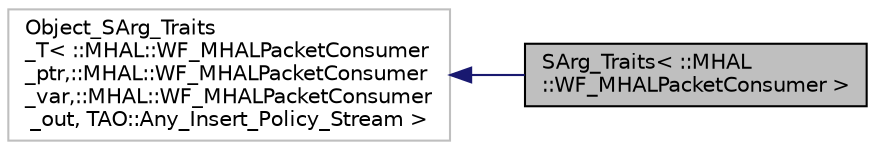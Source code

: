 digraph "SArg_Traits&lt; ::MHAL::WF_MHALPacketConsumer &gt;"
{
 // INTERACTIVE_SVG=YES
  edge [fontname="Helvetica",fontsize="10",labelfontname="Helvetica",labelfontsize="10"];
  node [fontname="Helvetica",fontsize="10",shape=record];
  rankdir="LR";
  Node1 [label="SArg_Traits\< ::MHAL\l::WF_MHALPacketConsumer \>",height=0.2,width=0.4,color="black", fillcolor="grey75", style="filled", fontcolor="black"];
  Node2 -> Node1 [dir="back",color="midnightblue",fontsize="10",style="solid",fontname="Helvetica"];
  Node2 [label="Object_SArg_Traits\l_T\< ::MHAL::WF_MHALPacketConsumer\l_ptr,::MHAL::WF_MHALPacketConsumer\l_var,::MHAL::WF_MHALPacketConsumer\l_out, TAO::Any_Insert_Policy_Stream \>",height=0.2,width=0.4,color="grey75", fillcolor="white", style="filled"];
}
